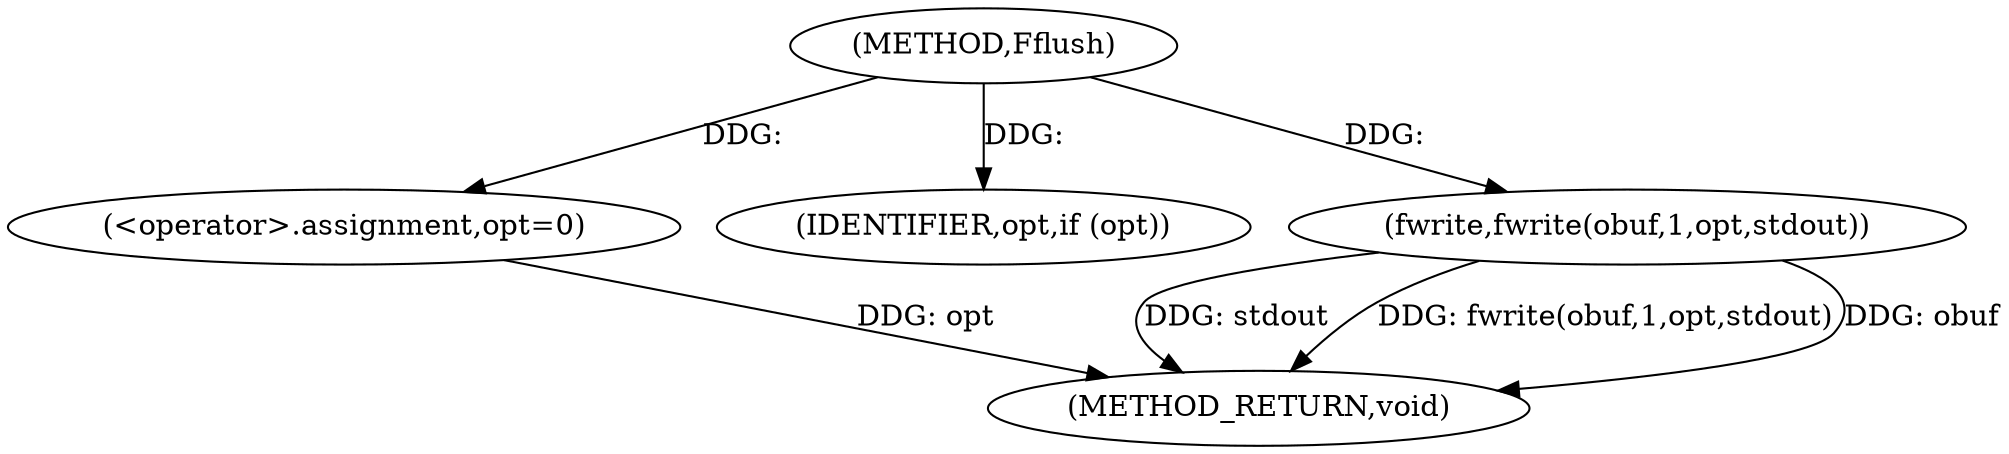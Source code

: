 digraph "Fflush" {  
"1000546" [label = "(METHOD,Fflush)" ]
"1000558" [label = "(METHOD_RETURN,void)" ]
"1000555" [label = "(<operator>.assignment,opt=0)" ]
"1000549" [label = "(IDENTIFIER,opt,if (opt))" ]
"1000550" [label = "(fwrite,fwrite(obuf,1,opt,stdout))" ]
  "1000550" -> "1000558"  [ label = "DDG: stdout"] 
  "1000550" -> "1000558"  [ label = "DDG: fwrite(obuf,1,opt,stdout)"] 
  "1000555" -> "1000558"  [ label = "DDG: opt"] 
  "1000550" -> "1000558"  [ label = "DDG: obuf"] 
  "1000546" -> "1000555"  [ label = "DDG: "] 
  "1000546" -> "1000549"  [ label = "DDG: "] 
  "1000546" -> "1000550"  [ label = "DDG: "] 
}
